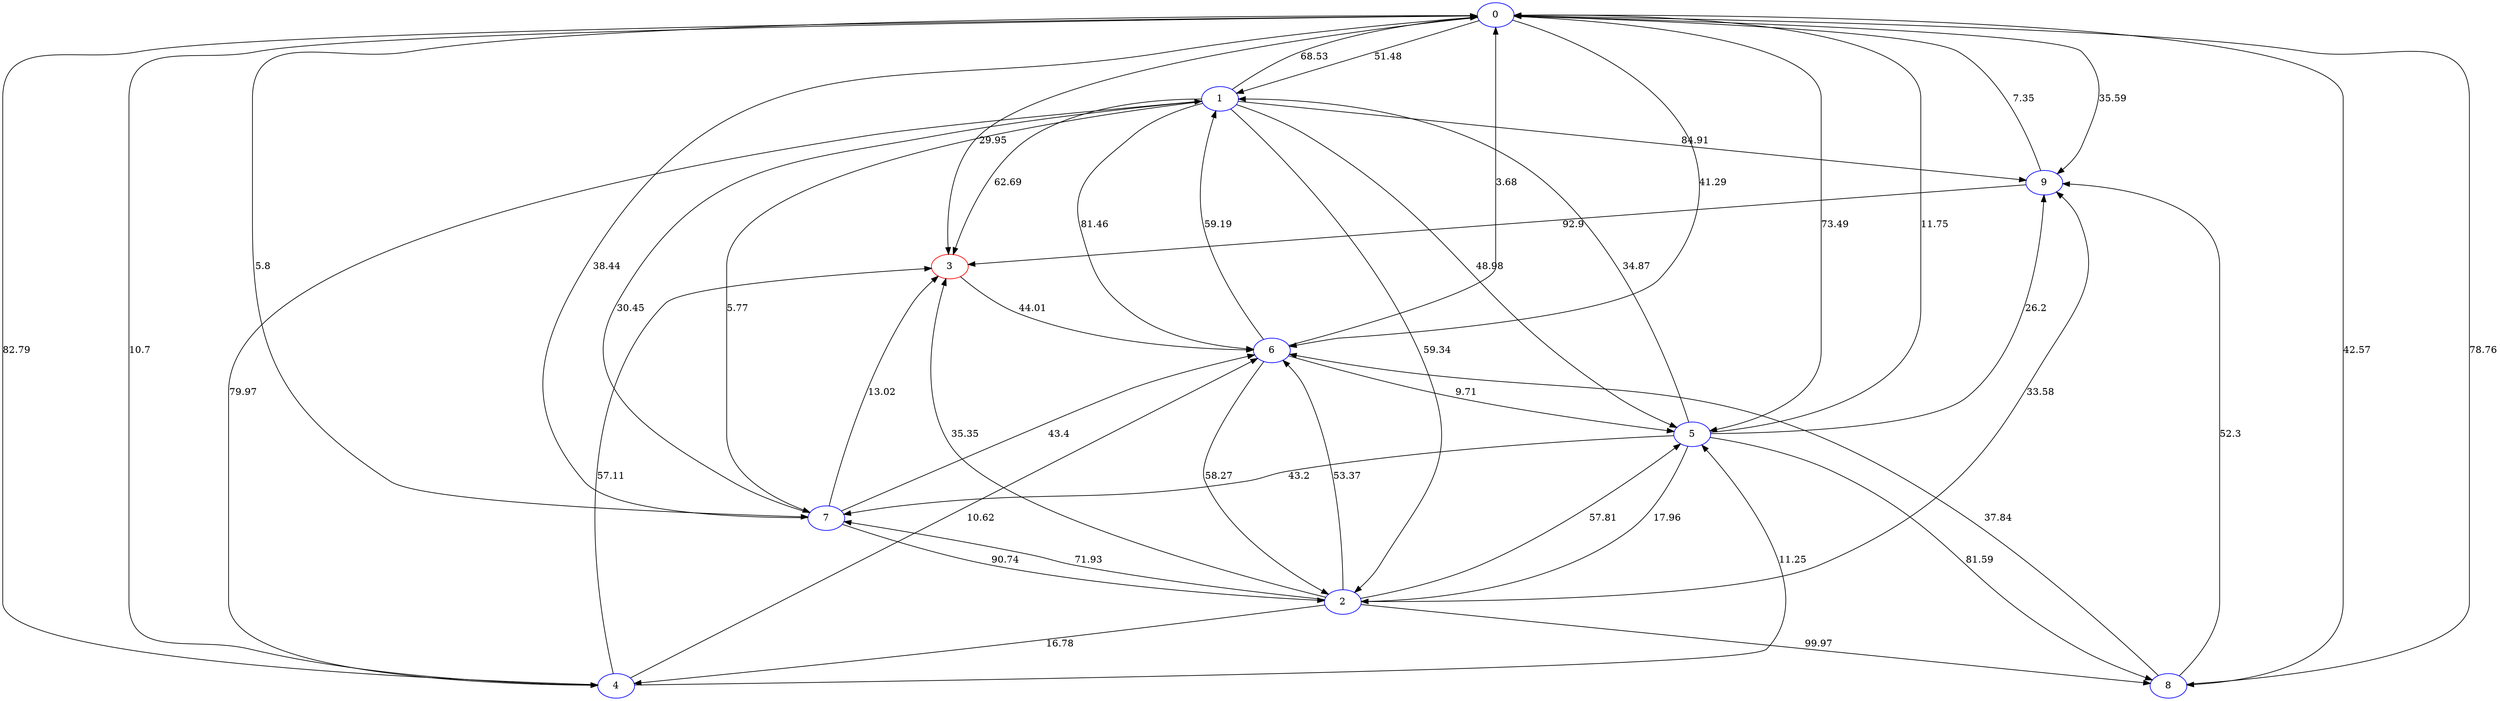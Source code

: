 digraph G {
ranksep = 1;
nodesep = 1;
    0 [pos="-36.92,94.56!", label="0", color="blue"];
    1 [pos="-43.17,-90.17!", label="1", color="blue"];
    2 [pos="-32.82,53.26!", label="2", color="blue"];
    3 [pos="-49.61,-45!", label="3", color="red"];
    4 [pos="75.44,-25.53!", label="4", color="blue"];
    5 [pos="-40.14,-70.44!", label="5", color="blue"];
    6 [pos="14.55,-33.73!", label="6", color="blue"];
    7 [pos="-56.63,-17.99!", label="7", color="blue"];
    8 [pos="-89.01,-81.54!", label="8", color="blue"];
    9 [pos="-55.37,-45.18!", label="9", color="blue"];
    0 -> 8 [label="42.57"];
    0 -> 6 [label="41.29"];
    0 -> 7 [label="5.8"];
    0 -> 9 [label="35.59"];
    0 -> 5 [label="73.49"];
    0 -> 3 [label="29.95"];
    0 -> 1 [label="51.48"];
    0 -> 4 [label="10.7"];
    1 -> 4 [label="79.97"];
    1 -> 0 [label="68.53"];
    1 -> 3 [label="62.69"];
    1 -> 6 [label="81.46"];
    1 -> 5 [label="48.98"];
    1 -> 9 [label="84.91"];
    1 -> 7 [label="5.77"];
    1 -> 2 [label="59.34"];
    2 -> 6 [label="53.37"];
    2 -> 5 [label="57.81"];
    2 -> 8 [label="99.97"];
    2 -> 3 [label="35.35"];
    2 -> 9 [label="33.58"];
    2 -> 4 [label="16.78"];
    2 -> 7 [label="71.93"];
    3 -> 6 [label="44.01"];
    4 -> 0 [label="82.79"];
    4 -> 5 [label="11.25"];
    4 -> 3 [label="57.11"];
    4 -> 6 [label="10.62"];
    5 -> 2 [label="17.96"];
    5 -> 1 [label="34.87"];
    5 -> 8 [label="81.59"];
    5 -> 9 [label="26.2"];
    5 -> 7 [label="43.2"];
    5 -> 0 [label="11.75"];
    6 -> 2 [label="58.27"];
    6 -> 5 [label="9.71"];
    6 -> 0 [label="3.68"];
    6 -> 1 [label="59.19"];
    7 -> 0 [label="38.44"];
    7 -> 1 [label="30.45"];
    7 -> 2 [label="90.74"];
    7 -> 6 [label="43.4"];
    7 -> 3 [label="13.02"];
    8 -> 0 [label="78.76"];
    8 -> 9 [label="52.3"];
    8 -> 6 [label="37.84"];
    9 -> 3 [label="92.9"];
    9 -> 0 [label="7.35"];
}
